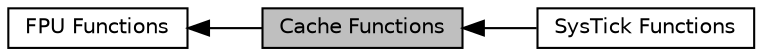 digraph "Cache Functions"
{
  edge [fontname="Helvetica",fontsize="10",labelfontname="Helvetica",labelfontsize="10"];
  node [fontname="Helvetica",fontsize="10",shape=box];
  rankdir=LR;
  Node1 [label="Cache Functions",height=0.2,width=0.4,color="black", fillcolor="grey75", style="filled", fontcolor="black",tooltip="Functions that configure Instruction and Data cache."];
  Node2 [label="FPU Functions",height=0.2,width=0.4,color="black", fillcolor="white", style="filled",URL="$group__CMSIS__Core__FpuFunctions.html",tooltip="Function that provides FPU type."];
  Node3 [label="SysTick Functions",height=0.2,width=0.4,color="black", fillcolor="white", style="filled",URL="$group__CMSIS__Core__SysTickFunctions.html",tooltip="Functions that configure the System."];
  Node2->Node1 [shape=plaintext, dir="back", style="solid"];
  Node1->Node3 [shape=plaintext, dir="back", style="solid"];
}
